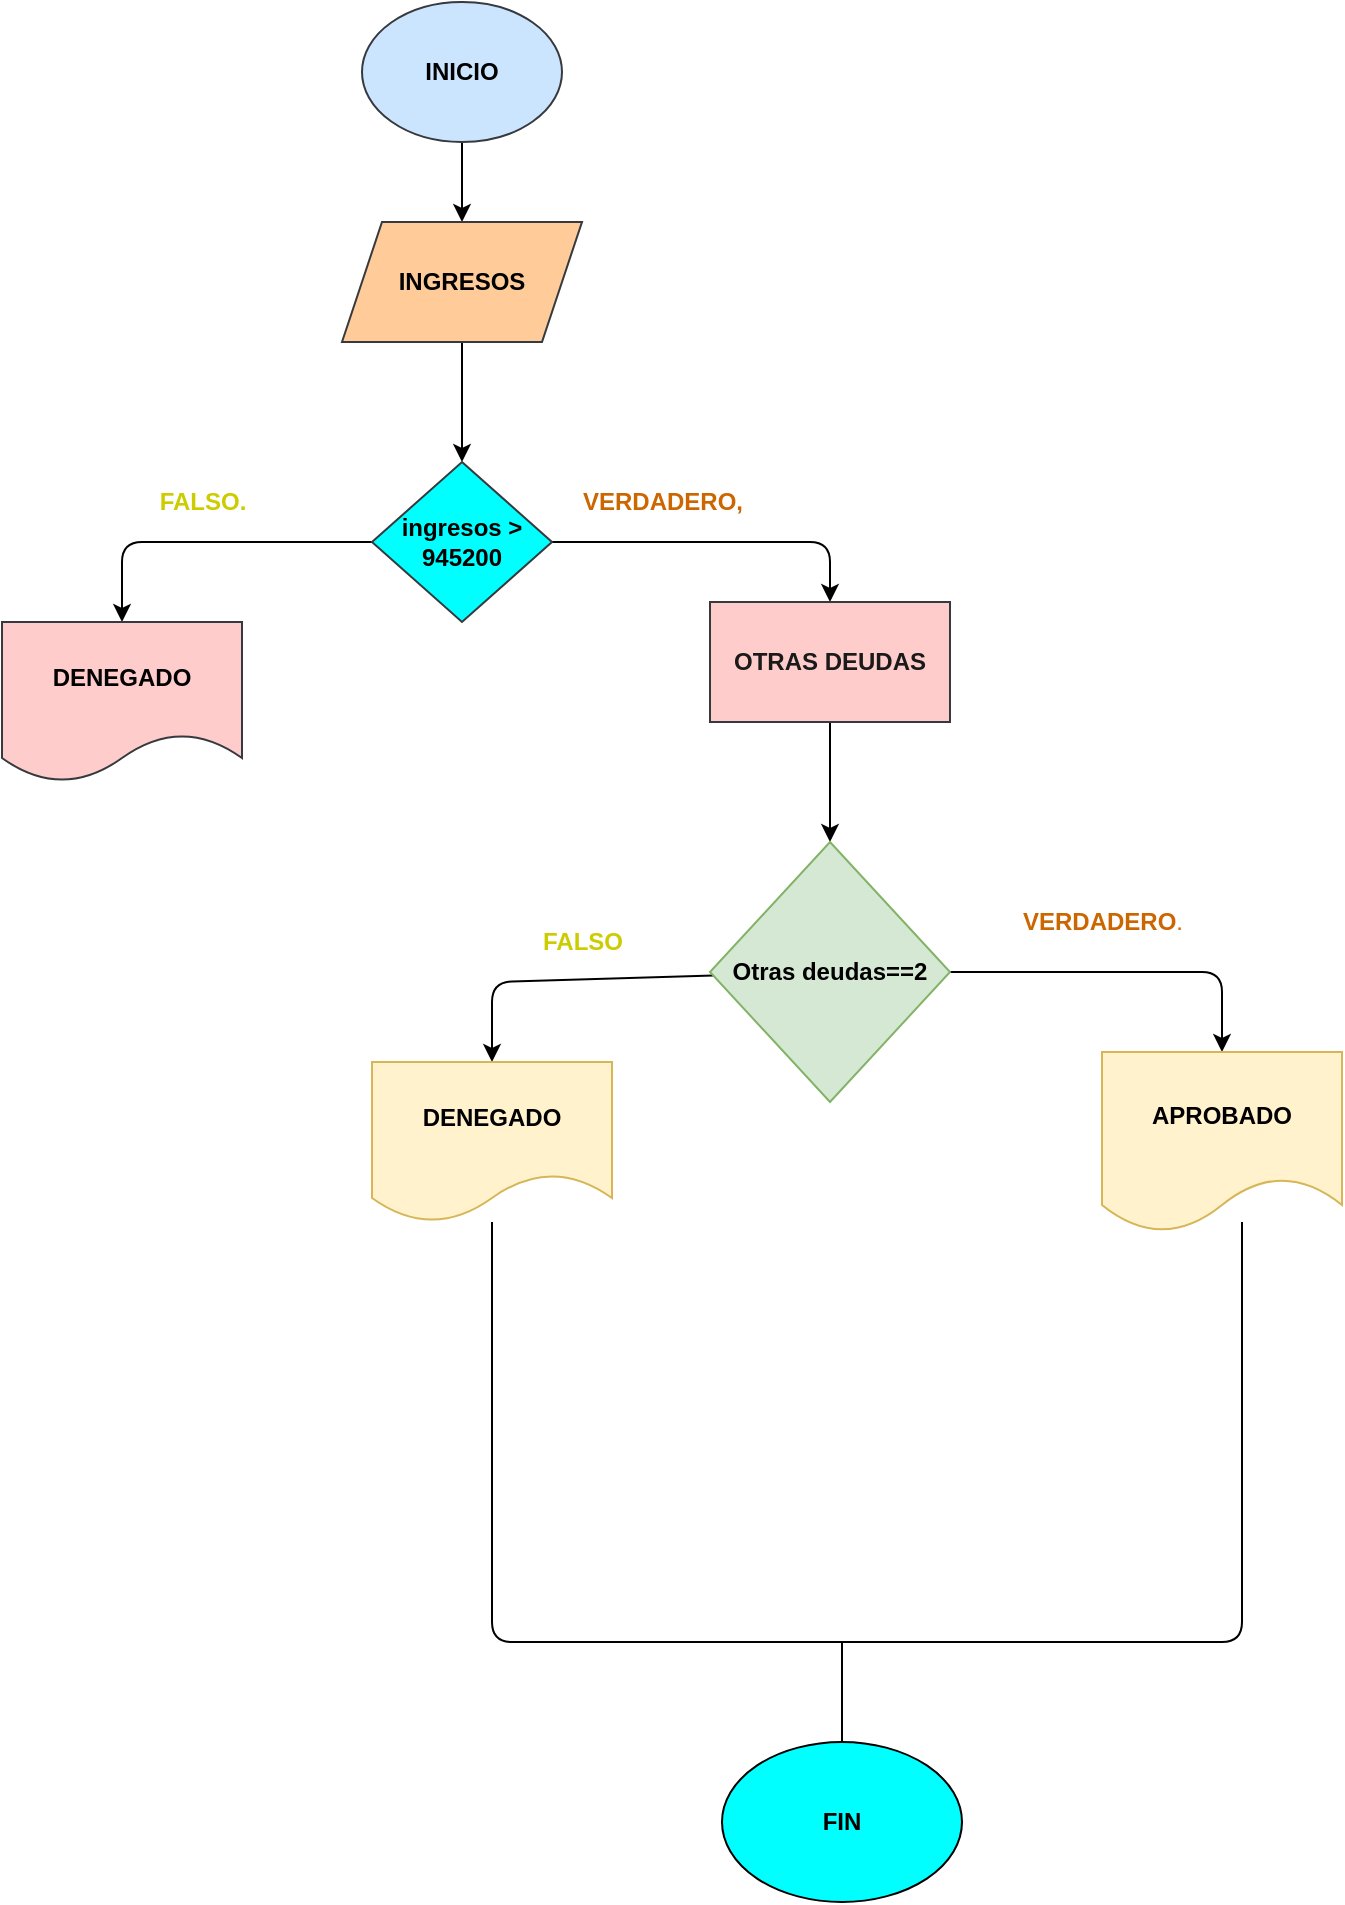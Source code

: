 <mxfile>
    <diagram id="IhQdzPItQpXRyNPPHcNK" name="Página-1">
        <mxGraphModel dx="641" dy="1628" grid="1" gridSize="10" guides="1" tooltips="1" connect="1" arrows="1" fold="1" page="1" pageScale="1" pageWidth="827" pageHeight="1169" math="0" shadow="0">
            <root>
                <mxCell id="0"/>
                <mxCell id="1" parent="0"/>
                <mxCell id="11" value="" style="edgeStyle=none;html=1;" parent="1" source="2" target="10" edge="1">
                    <mxGeometry relative="1" as="geometry"/>
                </mxCell>
                <mxCell id="2" value="&lt;b&gt;&lt;font color=&quot;#000000&quot;&gt;INICIO&lt;/font&gt;&lt;/b&gt;" style="ellipse;whiteSpace=wrap;html=1;fillColor=#cce5ff;strokeColor=#36393d;" parent="1" vertex="1">
                    <mxGeometry x="240" y="-30" width="100" height="70" as="geometry"/>
                </mxCell>
                <mxCell id="13" value="" style="edgeStyle=none;html=1;" parent="1" source="10" target="12" edge="1">
                    <mxGeometry relative="1" as="geometry"/>
                </mxCell>
                <mxCell id="10" value="&lt;b&gt;&lt;font color=&quot;#000000&quot;&gt;INGRESOS&lt;/font&gt;&lt;/b&gt;" style="shape=parallelogram;perimeter=parallelogramPerimeter;whiteSpace=wrap;html=1;fixedSize=1;fillColor=#ffcc99;strokeColor=#36393d;" parent="1" vertex="1">
                    <mxGeometry x="230" y="80" width="120" height="60" as="geometry"/>
                </mxCell>
                <mxCell id="15" value="" style="edgeStyle=none;html=1;" parent="1" source="12" target="14" edge="1">
                    <mxGeometry relative="1" as="geometry">
                        <Array as="points">
                            <mxPoint x="120" y="240"/>
                        </Array>
                    </mxGeometry>
                </mxCell>
                <mxCell id="17" value="" style="edgeStyle=none;html=1;" parent="1" source="12" target="16" edge="1">
                    <mxGeometry relative="1" as="geometry">
                        <Array as="points">
                            <mxPoint x="474" y="240"/>
                        </Array>
                    </mxGeometry>
                </mxCell>
                <mxCell id="12" value="&lt;font color=&quot;#000000&quot;&gt;&lt;b&gt;ingresos &amp;gt; 945200&lt;/b&gt;&lt;/font&gt;" style="rhombus;whiteSpace=wrap;html=1;fillColor=#00FFFF;strokeColor=#36393d;" parent="1" vertex="1">
                    <mxGeometry x="245" y="200" width="90" height="80" as="geometry"/>
                </mxCell>
                <mxCell id="14" value="&lt;font color=&quot;#000000&quot;&gt;&lt;b&gt;DENEGADO&lt;/b&gt;&lt;/font&gt;" style="shape=document;whiteSpace=wrap;html=1;boundedLbl=1;fillColor=#ffcccc;strokeColor=#36393d;" parent="1" vertex="1">
                    <mxGeometry x="60" y="280" width="120" height="80" as="geometry"/>
                </mxCell>
                <mxCell id="19" value="" style="edgeStyle=none;html=1;" parent="1" source="16" target="18" edge="1">
                    <mxGeometry relative="1" as="geometry"/>
                </mxCell>
                <mxCell id="16" value="&lt;b&gt;&lt;font color=&quot;#1a1a1a&quot;&gt;OTRAS DEUDAS&lt;/font&gt;&lt;/b&gt;" style="whiteSpace=wrap;html=1;fillColor=#ffcccc;strokeColor=#36393d;" parent="1" vertex="1">
                    <mxGeometry x="414" y="270" width="120" height="60" as="geometry"/>
                </mxCell>
                <mxCell id="21" value="" style="edgeStyle=none;html=1;" parent="1" source="18" target="20" edge="1">
                    <mxGeometry relative="1" as="geometry">
                        <Array as="points">
                            <mxPoint x="305" y="460"/>
                        </Array>
                    </mxGeometry>
                </mxCell>
                <mxCell id="23" value="" style="edgeStyle=none;html=1;" parent="1" source="18" target="22" edge="1">
                    <mxGeometry relative="1" as="geometry">
                        <Array as="points">
                            <mxPoint x="670" y="455"/>
                        </Array>
                    </mxGeometry>
                </mxCell>
                <mxCell id="18" value="&lt;b&gt;&lt;font color=&quot;#000000&quot;&gt;Otras deudas==2&lt;/font&gt;&lt;/b&gt;" style="rhombus;whiteSpace=wrap;html=1;fillColor=#d5e8d4;strokeColor=#82b366;" parent="1" vertex="1">
                    <mxGeometry x="414" y="390" width="120" height="130" as="geometry"/>
                </mxCell>
                <mxCell id="38" style="edgeStyle=none;html=1;endArrow=none;endFill=0;" edge="1" parent="1" source="20">
                    <mxGeometry relative="1" as="geometry">
                        <mxPoint x="460" y="790" as="targetPoint"/>
                        <Array as="points">
                            <mxPoint x="305" y="790"/>
                            <mxPoint x="510" y="790"/>
                        </Array>
                    </mxGeometry>
                </mxCell>
                <mxCell id="20" value="&lt;b&gt;&lt;font color=&quot;#000000&quot;&gt;DENEGADO&lt;/font&gt;&lt;/b&gt;" style="shape=document;whiteSpace=wrap;html=1;boundedLbl=1;fillColor=#fff2cc;strokeColor=#d6b656;" parent="1" vertex="1">
                    <mxGeometry x="245" y="500" width="120" height="80" as="geometry"/>
                </mxCell>
                <mxCell id="39" style="edgeStyle=none;html=1;endArrow=none;endFill=0;" edge="1" parent="1">
                    <mxGeometry relative="1" as="geometry">
                        <mxPoint x="500" y="790" as="targetPoint"/>
                        <mxPoint x="680" y="580" as="sourcePoint"/>
                        <Array as="points">
                            <mxPoint x="680" y="790"/>
                        </Array>
                    </mxGeometry>
                </mxCell>
                <mxCell id="22" value="&lt;b&gt;&lt;font color=&quot;#000000&quot;&gt;APROBADO&lt;/font&gt;&lt;/b&gt;" style="shape=document;whiteSpace=wrap;html=1;boundedLbl=1;fillColor=#fff2cc;strokeColor=#d6b656;" parent="1" vertex="1">
                    <mxGeometry x="610" y="495" width="120" height="90" as="geometry"/>
                </mxCell>
                <mxCell id="34" value="&lt;b&gt;&lt;font color=&quot;#cccc00&quot;&gt;FALSO.&lt;/font&gt;&lt;/b&gt;" style="text;html=1;align=center;verticalAlign=middle;resizable=0;points=[];autosize=1;strokeColor=none;fillColor=none;fontColor=#1A1A1A;" parent="1" vertex="1">
                    <mxGeometry x="130" y="210" width="60" height="20" as="geometry"/>
                </mxCell>
                <mxCell id="35" value="&lt;font color=&quot;#cc6600&quot;&gt;&lt;b&gt;VERDADERO,&lt;/b&gt;&lt;/font&gt;" style="text;html=1;align=center;verticalAlign=middle;resizable=0;points=[];autosize=1;strokeColor=none;fillColor=none;fontColor=#CCCC00;" parent="1" vertex="1">
                    <mxGeometry x="340" y="210" width="100" height="20" as="geometry"/>
                </mxCell>
                <mxCell id="36" value="&lt;font color=&quot;#cccc00&quot;&gt;&lt;b&gt;FALSO&lt;/b&gt;&lt;/font&gt;" style="text;html=1;align=center;verticalAlign=middle;resizable=0;points=[];autosize=1;strokeColor=none;fillColor=none;fontColor=#CC6600;" parent="1" vertex="1">
                    <mxGeometry x="320" y="430" width="60" height="20" as="geometry"/>
                </mxCell>
                <mxCell id="37" value="&lt;font color=&quot;#cc6600&quot;&gt;&lt;b&gt;VERDADERO&lt;/b&gt;.&lt;/font&gt;" style="text;html=1;align=center;verticalAlign=middle;resizable=0;points=[];autosize=1;strokeColor=none;fillColor=none;fontColor=#CCCC00;" parent="1" vertex="1">
                    <mxGeometry x="560" y="420" width="100" height="20" as="geometry"/>
                </mxCell>
                <mxCell id="44" style="edgeStyle=none;html=1;fontColor=#000000;endArrow=none;endFill=0;" edge="1" parent="1" source="43">
                    <mxGeometry relative="1" as="geometry">
                        <mxPoint x="480" y="790" as="targetPoint"/>
                    </mxGeometry>
                </mxCell>
                <mxCell id="43" value="&lt;b&gt;FIN&lt;/b&gt;" style="ellipse;whiteSpace=wrap;html=1;fontColor=#000000;fillColor=#00FFFF;" vertex="1" parent="1">
                    <mxGeometry x="420" y="840" width="120" height="80" as="geometry"/>
                </mxCell>
            </root>
        </mxGraphModel>
    </diagram>
</mxfile>